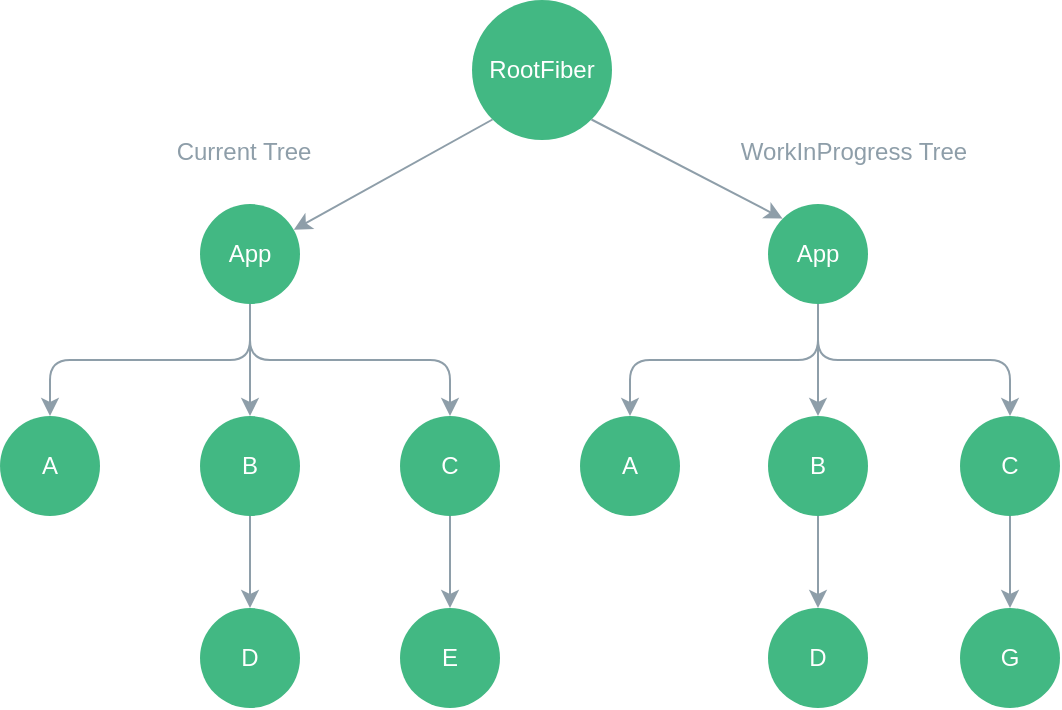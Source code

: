 <mxfile scale="3" border="0">
    <diagram id="jPk9oFTV9kVD5SW7QpQU" name="第 1 页">
        <mxGraphModel dx="647" dy="519" grid="0" gridSize="10" guides="1" tooltips="1" connect="1" arrows="1" fold="1" page="1" pageScale="1" pageWidth="827" pageHeight="1169" background="none" math="0" shadow="0">
            <root>
                <mxCell id="0"/>
                <mxCell id="1" parent="0"/>
                <mxCell id="12" style="edgeStyle=none;html=1;exitX=0;exitY=1;exitDx=0;exitDy=0;strokeColor=#8E9EA9;" parent="1" source="2" target="3" edge="1">
                    <mxGeometry relative="1" as="geometry"/>
                </mxCell>
                <mxCell id="13" style="html=1;exitX=1;exitY=1;exitDx=0;exitDy=0;entryX=0;entryY=0;entryDx=0;entryDy=0;strokeColor=#8E9EA9;" parent="1" source="2" target="11" edge="1">
                    <mxGeometry relative="1" as="geometry"/>
                </mxCell>
                <mxCell id="2" value="RootFiber" style="ellipse;whiteSpace=wrap;html=1;aspect=fixed;fillColor=#42B883;strokeColor=none;fontColor=#FFFFFF;" parent="1" vertex="1">
                    <mxGeometry x="266" y="32" width="70" height="70" as="geometry"/>
                </mxCell>
                <mxCell id="16" style="edgeStyle=orthogonalEdgeStyle;html=1;exitX=0.5;exitY=1;exitDx=0;exitDy=0;entryX=0.5;entryY=0;entryDx=0;entryDy=0;strokeColor=#8E9EA9;" parent="1" source="3" target="5" edge="1">
                    <mxGeometry relative="1" as="geometry"/>
                </mxCell>
                <mxCell id="17" style="edgeStyle=orthogonalEdgeStyle;html=1;exitX=0.5;exitY=1;exitDx=0;exitDy=0;entryX=0.5;entryY=0;entryDx=0;entryDy=0;strokeColor=#8E9EA9;" parent="1" source="3" target="6" edge="1">
                    <mxGeometry relative="1" as="geometry"/>
                </mxCell>
                <mxCell id="18" style="edgeStyle=orthogonalEdgeStyle;html=1;exitX=0.5;exitY=1;exitDx=0;exitDy=0;entryX=0.5;entryY=0;entryDx=0;entryDy=0;strokeColor=#8E9EA9;" parent="1" source="3" target="7" edge="1">
                    <mxGeometry relative="1" as="geometry"/>
                </mxCell>
                <mxCell id="3" value="App" style="ellipse;whiteSpace=wrap;html=1;aspect=fixed;strokeColor=none;fillColor=#42B883;fontColor=#FFFFFF;" parent="1" vertex="1">
                    <mxGeometry x="130" y="134" width="50" height="50" as="geometry"/>
                </mxCell>
                <mxCell id="5" value="A" style="ellipse;whiteSpace=wrap;html=1;aspect=fixed;strokeColor=none;fillColor=#42B883;fontColor=#FFFFFF;" parent="1" vertex="1">
                    <mxGeometry x="30" y="240" width="50" height="50" as="geometry"/>
                </mxCell>
                <mxCell id="24" style="edgeStyle=none;html=1;exitX=0.5;exitY=1;exitDx=0;exitDy=0;entryX=0.5;entryY=0;entryDx=0;entryDy=0;strokeColor=#8E9EA9;" parent="1" source="6" target="22" edge="1">
                    <mxGeometry relative="1" as="geometry"/>
                </mxCell>
                <mxCell id="6" value="B" style="ellipse;whiteSpace=wrap;html=1;aspect=fixed;fillColor=#42B883;strokeColor=none;fontColor=#FFFFFF;" parent="1" vertex="1">
                    <mxGeometry x="130" y="240" width="50" height="50" as="geometry"/>
                </mxCell>
                <mxCell id="28" style="edgeStyle=none;html=1;exitX=0.5;exitY=1;exitDx=0;exitDy=0;entryX=0.5;entryY=0;entryDx=0;entryDy=0;strokeColor=#8E9EA9;" parent="1" source="7" target="26" edge="1">
                    <mxGeometry relative="1" as="geometry"/>
                </mxCell>
                <mxCell id="7" value="C" style="ellipse;whiteSpace=wrap;html=1;aspect=fixed;strokeColor=none;fillColor=#42B883;fontColor=#FFFFFF;" parent="1" vertex="1">
                    <mxGeometry x="230" y="240" width="50" height="50" as="geometry"/>
                </mxCell>
                <mxCell id="8" value="A" style="ellipse;whiteSpace=wrap;html=1;aspect=fixed;strokeColor=none;fillColor=#42B883;fontColor=#FFFFFF;" parent="1" vertex="1">
                    <mxGeometry x="320" y="240" width="50" height="50" as="geometry"/>
                </mxCell>
                <mxCell id="25" style="edgeStyle=none;html=1;exitX=0.5;exitY=1;exitDx=0;exitDy=0;entryX=0.5;entryY=0;entryDx=0;entryDy=0;strokeColor=#8E9EA9;" parent="1" source="9" target="23" edge="1">
                    <mxGeometry relative="1" as="geometry"/>
                </mxCell>
                <mxCell id="9" value="B" style="ellipse;whiteSpace=wrap;html=1;aspect=fixed;fillColor=#42B883;strokeColor=none;fontColor=#FFFFFF;" parent="1" vertex="1">
                    <mxGeometry x="414" y="240" width="50" height="50" as="geometry"/>
                </mxCell>
                <mxCell id="29" style="edgeStyle=none;html=1;exitX=0.5;exitY=1;exitDx=0;exitDy=0;entryX=0.5;entryY=0;entryDx=0;entryDy=0;strokeColor=#8E9EA9;" parent="1" source="10" target="27" edge="1">
                    <mxGeometry relative="1" as="geometry"/>
                </mxCell>
                <mxCell id="10" value="C" style="ellipse;whiteSpace=wrap;html=1;aspect=fixed;strokeColor=none;fillColor=#42B883;fontColor=#FFFFFF;" parent="1" vertex="1">
                    <mxGeometry x="510" y="240" width="50" height="50" as="geometry"/>
                </mxCell>
                <mxCell id="19" style="edgeStyle=orthogonalEdgeStyle;html=1;exitX=0.5;exitY=1;exitDx=0;exitDy=0;entryX=0.5;entryY=0;entryDx=0;entryDy=0;strokeColor=#8E9EA9;" parent="1" source="11" target="8" edge="1">
                    <mxGeometry relative="1" as="geometry"/>
                </mxCell>
                <mxCell id="20" style="edgeStyle=orthogonalEdgeStyle;html=1;exitX=0.5;exitY=1;exitDx=0;exitDy=0;entryX=0.5;entryY=0;entryDx=0;entryDy=0;strokeColor=#8E9EA9;" parent="1" source="11" target="9" edge="1">
                    <mxGeometry relative="1" as="geometry"/>
                </mxCell>
                <mxCell id="21" style="edgeStyle=orthogonalEdgeStyle;html=1;exitX=0.5;exitY=1;exitDx=0;exitDy=0;strokeColor=#8E9EA9;" parent="1" source="11" target="10" edge="1">
                    <mxGeometry relative="1" as="geometry"/>
                </mxCell>
                <mxCell id="11" value="App" style="ellipse;whiteSpace=wrap;html=1;aspect=fixed;fillColor=#42B883;strokeColor=none;fontColor=#FFFFFF;" parent="1" vertex="1">
                    <mxGeometry x="414" y="134" width="50" height="50" as="geometry"/>
                </mxCell>
                <mxCell id="22" value="D" style="ellipse;whiteSpace=wrap;html=1;aspect=fixed;fillColor=#42B883;strokeColor=none;fontColor=#FFFFFF;" parent="1" vertex="1">
                    <mxGeometry x="130" y="336" width="50" height="50" as="geometry"/>
                </mxCell>
                <mxCell id="23" value="D" style="ellipse;whiteSpace=wrap;html=1;aspect=fixed;fillColor=#42B883;strokeColor=none;fontColor=#FFFFFF;" parent="1" vertex="1">
                    <mxGeometry x="414" y="336" width="50" height="50" as="geometry"/>
                </mxCell>
                <mxCell id="26" value="E" style="ellipse;whiteSpace=wrap;html=1;aspect=fixed;strokeColor=none;fillColor=#42B883;fontColor=#FFFFFF;" parent="1" vertex="1">
                    <mxGeometry x="230" y="336" width="50" height="50" as="geometry"/>
                </mxCell>
                <mxCell id="27" value="G" style="ellipse;whiteSpace=wrap;html=1;aspect=fixed;fillColor=#42B883;strokeColor=none;fontColor=#FFFFFF;" parent="1" vertex="1">
                    <mxGeometry x="510" y="336" width="50" height="50" as="geometry"/>
                </mxCell>
                <mxCell id="30" value="Current Tree" style="text;strokeColor=none;align=center;fillColor=none;html=1;verticalAlign=middle;whiteSpace=wrap;rounded=0;fontColor=#8E9EA9;" parent="1" vertex="1">
                    <mxGeometry x="106" y="93" width="92" height="30" as="geometry"/>
                </mxCell>
                <mxCell id="31" value="WorkInProgress Tree" style="text;strokeColor=none;align=center;fillColor=none;html=1;verticalAlign=middle;whiteSpace=wrap;rounded=0;fontColor=#8E9EA9;" parent="1" vertex="1">
                    <mxGeometry x="393" y="93" width="128" height="30" as="geometry"/>
                </mxCell>
            </root>
        </mxGraphModel>
    </diagram>
</mxfile>